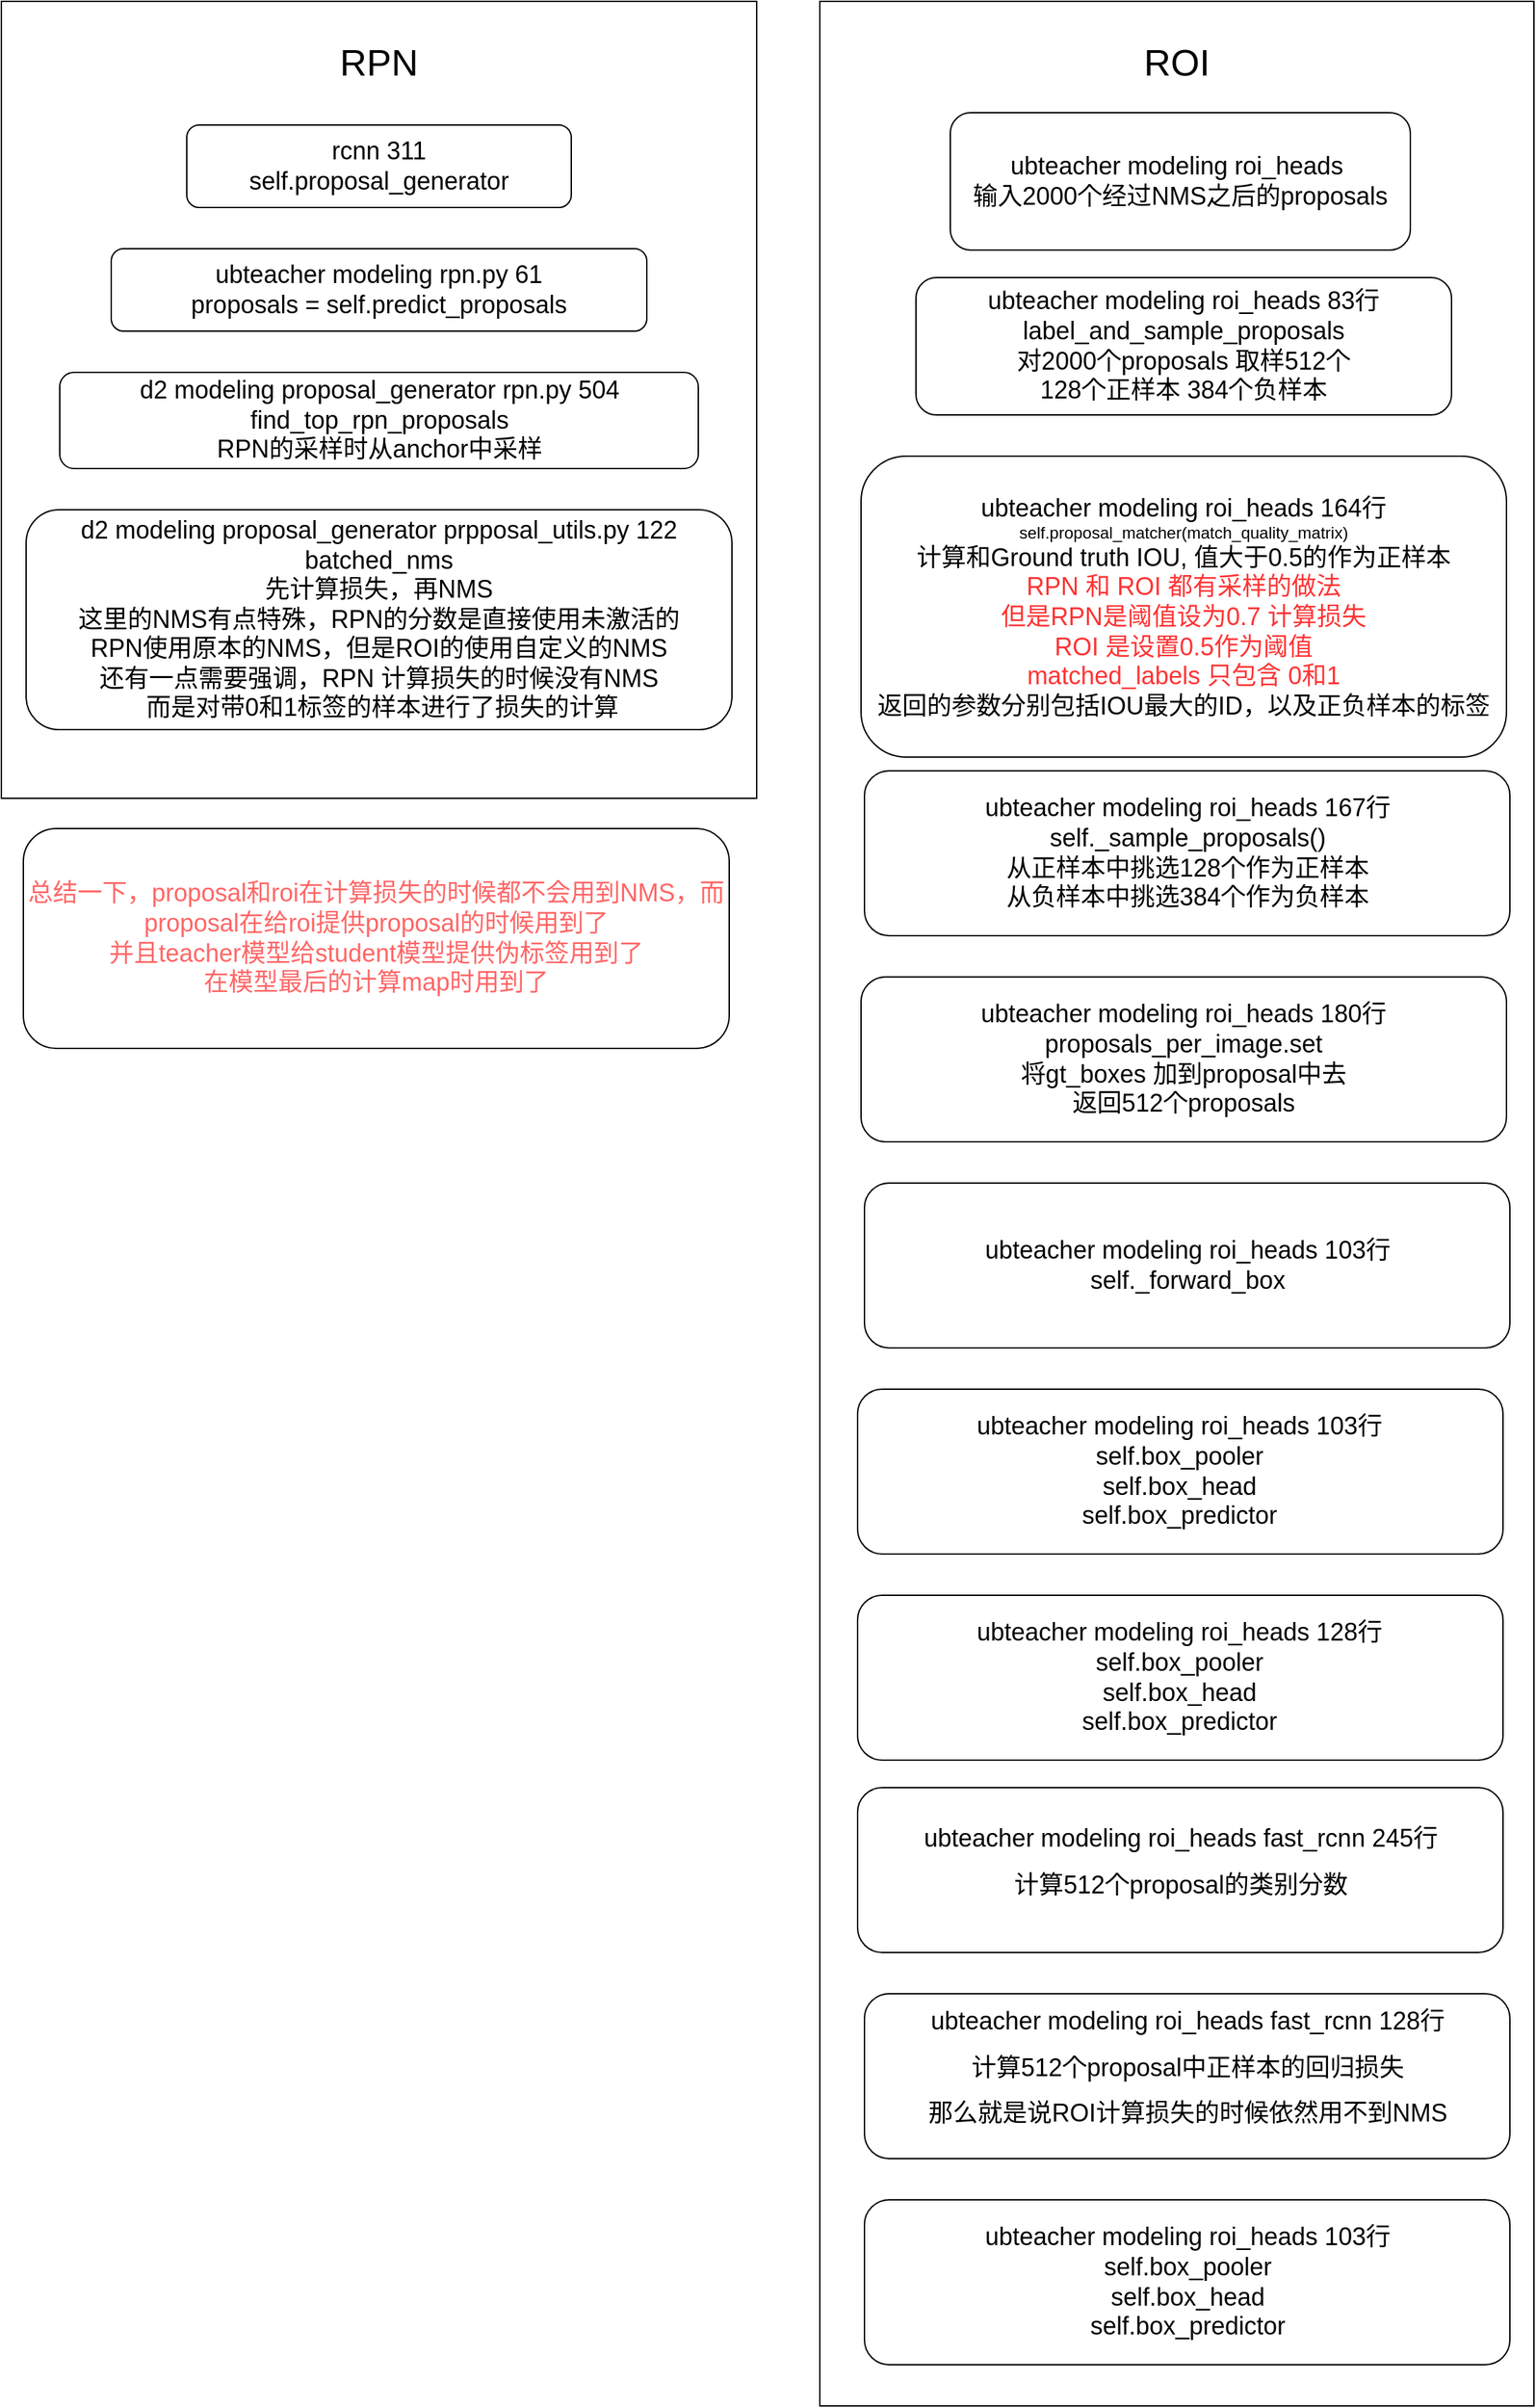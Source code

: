 <mxfile version="21.1.1" type="github">
  <diagram id="cp2CzAZKEZPghFZQ-joy" name="第 1 页">
    <mxGraphModel dx="1349" dy="700" grid="1" gridSize="10" guides="1" tooltips="1" connect="1" arrows="1" fold="1" page="1" pageScale="1" pageWidth="1200" pageHeight="1920" math="0" shadow="0">
      <root>
        <mxCell id="0" />
        <mxCell id="1" parent="0" />
        <mxCell id="iZZFebuZpYIs87GABAeR-6" value="" style="rounded=0;whiteSpace=wrap;html=1;fontFamily=Helvetica;fontSize=18;fontStyle=0" parent="1" vertex="1">
          <mxGeometry x="70" y="20" width="550" height="580" as="geometry" />
        </mxCell>
        <mxCell id="iZZFebuZpYIs87GABAeR-1" value="&lt;font style=&quot;font-size: 18px;&quot;&gt;rcnn 311&lt;br&gt;self.proposal_generator&lt;/font&gt;" style="rounded=1;whiteSpace=wrap;html=1;fontFamily=Helvetica;fontStyle=0;" parent="1" vertex="1">
          <mxGeometry x="205" y="110" width="280" height="60" as="geometry" />
        </mxCell>
        <mxCell id="iZZFebuZpYIs87GABAeR-2" value="&lt;font style=&quot;font-size: 18px;&quot;&gt;ubteacher modeling rpn.py 61&lt;br&gt;proposals = self.predict_proposals&lt;/font&gt;" style="rounded=1;whiteSpace=wrap;html=1;fontFamily=Helvetica;fontStyle=0;" parent="1" vertex="1">
          <mxGeometry x="150" y="200" width="390" height="60" as="geometry" />
        </mxCell>
        <mxCell id="iZZFebuZpYIs87GABAeR-3" value="&lt;font style=&quot;font-size: 18px;&quot;&gt;d2 modeling proposal_generator rpn.py 504&lt;br&gt;find_top_rpn_proposals&lt;br&gt;RPN的采样时从anchor中采样&lt;br&gt;&lt;/font&gt;" style="rounded=1;whiteSpace=wrap;html=1;fontFamily=Helvetica;fontStyle=0;" parent="1" vertex="1">
          <mxGeometry x="112.5" y="290" width="465" height="70" as="geometry" />
        </mxCell>
        <mxCell id="iZZFebuZpYIs87GABAeR-4" value="&lt;font style=&quot;font-size: 18px;&quot;&gt;d2 modeling proposal_generator prpposal_utils.py 122&lt;br&gt;batched_nms&lt;br&gt;先计算损失，再NMS&lt;br&gt;这里的NMS有点特殊，RPN的分数是直接使用未激活的&lt;br&gt;RPN使用原本的NMS，但是ROI的使用自定义的NMS&lt;br&gt;还有一点需要强调，RPN 计算损失的时候没有NMS&lt;br&gt;&amp;nbsp;而是对带0和1标签的样本进行了损失的计算&lt;br&gt;&lt;/font&gt;" style="rounded=1;whiteSpace=wrap;html=1;fontFamily=Helvetica;fontStyle=0;" parent="1" vertex="1">
          <mxGeometry x="88" y="390" width="514" height="160" as="geometry" />
        </mxCell>
        <mxCell id="iZZFebuZpYIs87GABAeR-7" value="RPN" style="text;html=1;strokeColor=none;fillColor=none;align=center;verticalAlign=middle;whiteSpace=wrap;rounded=0;fontFamily=Helvetica;fontSize=27;fontStyle=0" parent="1" vertex="1">
          <mxGeometry x="315" y="50" width="60" height="30" as="geometry" />
        </mxCell>
        <mxCell id="iZZFebuZpYIs87GABAeR-8" value="" style="rounded=0;whiteSpace=wrap;html=1;fontFamily=Helvetica;fontSize=18;fontStyle=0" parent="1" vertex="1">
          <mxGeometry x="666" y="20" width="520" height="1750" as="geometry" />
        </mxCell>
        <mxCell id="iZZFebuZpYIs87GABAeR-9" value="&lt;span style=&quot;font-size: 18px;&quot;&gt;ubteacher modeling roi_heads&amp;nbsp;&lt;br&gt;输入2000个经过NMS之后的proposals&lt;/span&gt;" style="rounded=1;whiteSpace=wrap;html=1;fontFamily=Helvetica;fontStyle=0;" parent="1" vertex="1">
          <mxGeometry x="761" y="101" width="335" height="100" as="geometry" />
        </mxCell>
        <mxCell id="iZZFebuZpYIs87GABAeR-10" value="&lt;span style=&quot;font-size: 18px;&quot;&gt;ubteacher modeling roi_heads 83行&lt;/span&gt;&lt;span style=&quot;font-size: 18px;&quot;&gt;&lt;br&gt;label_and_sample_proposals&lt;br&gt;对2000个proposals 取样512个&lt;br&gt;128个正样本 384个负样本&lt;br&gt;&lt;/span&gt;" style="rounded=1;whiteSpace=wrap;html=1;fontFamily=Helvetica;fontStyle=0;" parent="1" vertex="1">
          <mxGeometry x="736" y="221" width="390" height="100" as="geometry" />
        </mxCell>
        <mxCell id="iZZFebuZpYIs87GABAeR-13" value="ROI" style="text;html=1;strokeColor=none;fillColor=none;align=center;verticalAlign=middle;whiteSpace=wrap;rounded=0;fontFamily=Helvetica;fontSize=27;fontStyle=0" parent="1" vertex="1">
          <mxGeometry x="896" y="50" width="60" height="30" as="geometry" />
        </mxCell>
        <mxCell id="iZZFebuZpYIs87GABAeR-14" value="&lt;span style=&quot;font-size: 18px;&quot;&gt;ubteacher modeling roi_heads 164行&lt;/span&gt;&lt;br&gt;self.proposal_matcher(match_quality_matrix)&lt;br&gt;&lt;span style=&quot;font-size: 18px;&quot;&gt;计算和Ground truth IOU, 值大于0.5的作为正样本&lt;/span&gt;&lt;br&gt;&lt;font style=&quot;font-size: 18px;&quot; color=&quot;#ff3333&quot;&gt;RPN 和 ROI 都有采样的做法&lt;br&gt;但是RPN是阈值设为0.7 计算损失&lt;br&gt;ROI 是设置0.5作为阈值&lt;br&gt;&lt;/font&gt;&lt;span style=&quot;font-size: 18px;&quot;&gt;&lt;font color=&quot;#ff3333&quot;&gt;matched_labels 只包含 0和1&lt;/font&gt;&lt;/span&gt;&lt;br&gt;&lt;span style=&quot;font-size: 18px;&quot;&gt;返回的参数分别包括IOU最大的ID，以及正负样本的标签&lt;/span&gt;" style="rounded=1;whiteSpace=wrap;html=1;fontFamily=Helvetica;fontStyle=0;" parent="1" vertex="1">
          <mxGeometry x="696" y="351" width="470" height="219" as="geometry" />
        </mxCell>
        <mxCell id="iZZFebuZpYIs87GABAeR-15" value="&lt;span style=&quot;font-size: 18px;&quot;&gt;ubteacher modeling roi_heads 167行&lt;/span&gt;&lt;br&gt;&lt;span style=&quot;font-size: 18px;&quot;&gt;self._sample_proposals()&lt;br&gt;从正样本中挑选128个作为正样本&lt;/span&gt;&lt;br&gt;&lt;span style=&quot;font-size: 18px;&quot;&gt;从负样本中挑选384个作为负样本&lt;/span&gt;" style="rounded=1;whiteSpace=wrap;html=1;fontFamily=Helvetica;fontStyle=0;" parent="1" vertex="1">
          <mxGeometry x="698.5" y="580" width="470" height="120" as="geometry" />
        </mxCell>
        <mxCell id="iZZFebuZpYIs87GABAeR-16" value="&lt;span style=&quot;font-size: 18px;&quot;&gt;ubteacher modeling roi_heads 180行&lt;/span&gt;&lt;br&gt;&lt;span style=&quot;font-size: 18px;&quot;&gt;proposals_per_image.set&lt;br&gt;将gt_boxes 加到proposal中去&lt;br&gt;返回512个proposals&lt;br&gt;&lt;/span&gt;" style="rounded=1;whiteSpace=wrap;html=1;fontFamily=Helvetica;fontStyle=0;" parent="1" vertex="1">
          <mxGeometry x="696" y="730" width="470" height="120" as="geometry" />
        </mxCell>
        <mxCell id="iZZFebuZpYIs87GABAeR-17" value="&lt;span style=&quot;font-size: 18px;&quot;&gt;ubteacher modeling roi_heads 103行&lt;/span&gt;&lt;br&gt;&lt;span style=&quot;font-size: 18px;&quot;&gt;self._forward_box&lt;/span&gt;&lt;br&gt;" style="rounded=1;whiteSpace=wrap;html=1;fontFamily=Helvetica;fontStyle=0;" parent="1" vertex="1">
          <mxGeometry x="698.5" y="880" width="470" height="120" as="geometry" />
        </mxCell>
        <mxCell id="iZZFebuZpYIs87GABAeR-18" value="&lt;font style=&quot;font-size: 18px;&quot;&gt;ubteacher modeling roi_heads 103行&lt;br&gt;self.box_pooler&lt;br&gt;self.box_head&lt;br&gt;self.box_predictor&lt;/font&gt;" style="rounded=1;whiteSpace=wrap;html=1;fontFamily=Helvetica;fontStyle=0;" parent="1" vertex="1">
          <mxGeometry x="693.49" y="1030" width="470" height="120" as="geometry" />
        </mxCell>
        <mxCell id="iZZFebuZpYIs87GABAeR-19" value="&lt;span style=&quot;font-size: 18px;&quot;&gt;ubteacher modeling roi_heads fast_rcnn 245行&lt;br&gt;&lt;/span&gt;&lt;p&gt;&lt;font style=&quot;font-size: 18px;&quot;&gt;计算512个proposal的类别分数&lt;/font&gt;&lt;/p&gt;" style="rounded=1;whiteSpace=wrap;html=1;fontFamily=Helvetica;fontStyle=0;" parent="1" vertex="1">
          <mxGeometry x="693.5" y="1320" width="470" height="120" as="geometry" />
        </mxCell>
        <mxCell id="iZZFebuZpYIs87GABAeR-20" value="&lt;font style=&quot;font-size: 18px;&quot;&gt;ubteacher modeling roi_heads 128行&lt;br&gt;self.box_pooler&lt;br&gt;self.box_head&lt;br&gt;self.box_predictor&lt;/font&gt;" style="rounded=1;whiteSpace=wrap;html=1;fontFamily=Helvetica;fontStyle=0;" parent="1" vertex="1">
          <mxGeometry x="693.49" y="1180" width="470" height="120" as="geometry" />
        </mxCell>
        <mxCell id="iZZFebuZpYIs87GABAeR-21" value="&lt;span style=&quot;font-size: 18px;&quot;&gt;ubteacher modeling roi_heads fast_rcnn 128行&lt;br&gt;&lt;/span&gt;&lt;p&gt;&lt;font style=&quot;font-size: 18px;&quot;&gt;计算512个proposal中正样本的回归损失&lt;/font&gt;&lt;/p&gt;&lt;p&gt;&lt;font style=&quot;font-size: 18px;&quot;&gt;那么就是说ROI计算损失的时候依然用不到NMS&lt;/font&gt;&lt;/p&gt;" style="rounded=1;whiteSpace=wrap;html=1;fontFamily=Helvetica;fontStyle=0;" parent="1" vertex="1">
          <mxGeometry x="698.5" y="1470" width="470" height="120" as="geometry" />
        </mxCell>
        <mxCell id="iZZFebuZpYIs87GABAeR-22" value="&lt;font style=&quot;font-size: 18px;&quot;&gt;ubteacher modeling roi_heads 103行&lt;br&gt;self.box_pooler&lt;br&gt;self.box_head&lt;br&gt;self.box_predictor&lt;/font&gt;" style="rounded=1;whiteSpace=wrap;html=1;fontFamily=Helvetica;fontStyle=0;" parent="1" vertex="1">
          <mxGeometry x="698.5" y="1620" width="470" height="120" as="geometry" />
        </mxCell>
        <mxCell id="iZZFebuZpYIs87GABAeR-23" value="&lt;font style=&quot;font-size: 18px;&quot;&gt;&lt;font color=&quot;#ff6666&quot;&gt;总结一下，proposal和roi在计算损失的时候都不会用到NMS，而proposal在给roi提供proposal的时候用到了&lt;br&gt;并且teacher模型给student模型提供伪标签用到了&lt;br&gt;在模型最后的计算map时用到了&lt;/font&gt;&lt;br&gt;&lt;/font&gt;" style="rounded=1;whiteSpace=wrap;html=1;fontFamily=Helvetica;fontStyle=0;" parent="1" vertex="1">
          <mxGeometry x="86" y="622" width="514" height="160" as="geometry" />
        </mxCell>
      </root>
    </mxGraphModel>
  </diagram>
</mxfile>
